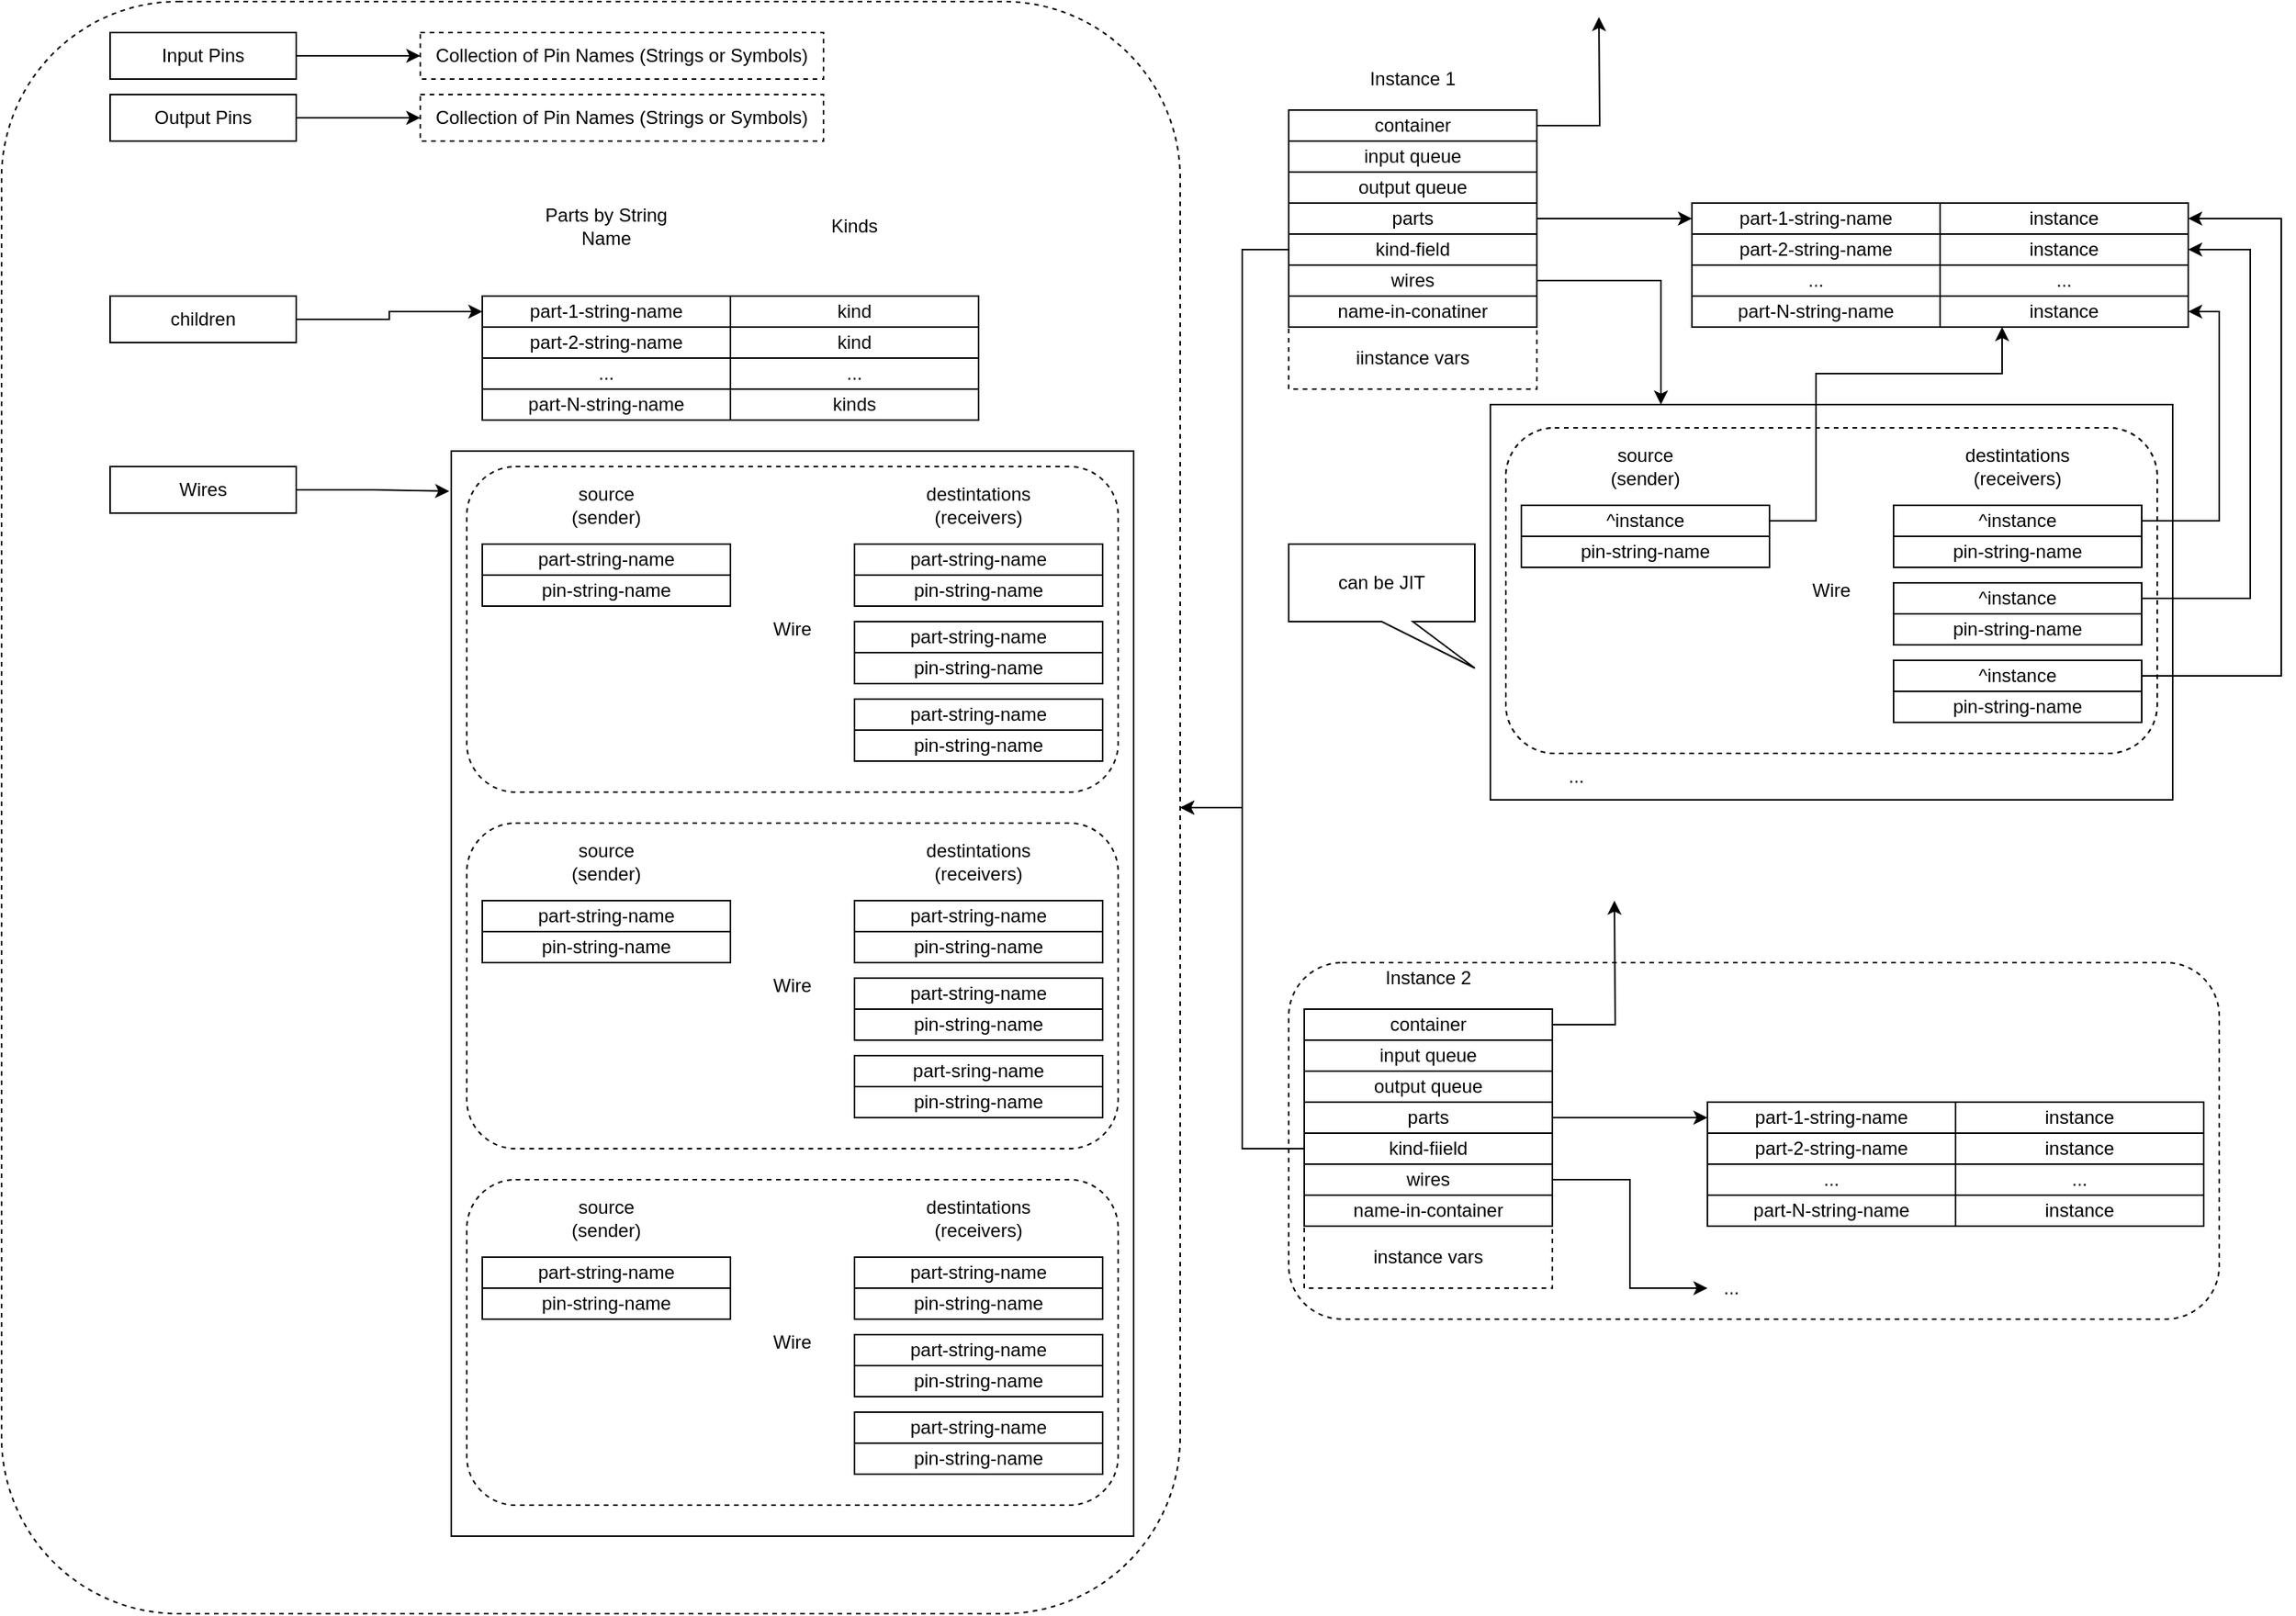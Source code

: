 <mxfile version="12.4.2" type="device" pages="3"><diagram name="runtime" id="p14DnJ4m8xSsP-jKQTlS"><mxGraphModel dx="1843" dy="1343" grid="1" gridSize="10" guides="1" tooltips="1" connect="1" arrows="1" fold="1" page="1" pageScale="1" pageWidth="1100" pageHeight="850" math="0" shadow="0"><root><mxCell id="W6lqDJVGm7YphZ-pHeb6-0"/><mxCell id="W6lqDJVGm7YphZ-pHeb6-1" parent="W6lqDJVGm7YphZ-pHeb6-0"/><mxCell id="uxoDFgH19QA7e1geXS-_-26" value="" style="rounded=0;whiteSpace=wrap;html=1;" parent="W6lqDJVGm7YphZ-pHeb6-1" vertex="1"><mxGeometry x="1050" y="270" width="440" height="255" as="geometry"/></mxCell><mxCell id="g0DrMJoydluOnJTPy-t5-25" value="" style="rounded=1;whiteSpace=wrap;html=1;dashed=1;" parent="W6lqDJVGm7YphZ-pHeb6-1" vertex="1"><mxGeometry x="920" y="630" width="600" height="230" as="geometry"/></mxCell><mxCell id="ofB2a2NxT1QIhyFcM01q-0" value="" style="rounded=1;whiteSpace=wrap;html=1;dashed=1;strokeColor=#000000;" parent="W6lqDJVGm7YphZ-pHeb6-1" vertex="1"><mxGeometry x="90" y="10" width="760" height="1040" as="geometry"/></mxCell><mxCell id="W6lqDJVGm7YphZ-pHeb6-2" value="" style="rounded=0;whiteSpace=wrap;html=1;" parent="W6lqDJVGm7YphZ-pHeb6-1" vertex="1"><mxGeometry x="380" y="300" width="430" height="700" as="geometry"/></mxCell><mxCell id="W6lqDJVGm7YphZ-pHeb6-3" value="Wire" style="rounded=1;whiteSpace=wrap;html=1;dashed=1;" parent="W6lqDJVGm7YphZ-pHeb6-1" vertex="1"><mxGeometry x="390" y="310" width="420" height="210" as="geometry"/></mxCell><mxCell id="W6lqDJVGm7YphZ-pHeb6-4" value="part-1-string-name" style="rounded=0;whiteSpace=wrap;html=1;" parent="W6lqDJVGm7YphZ-pHeb6-1" vertex="1"><mxGeometry x="400" y="200" width="160" height="20" as="geometry"/></mxCell><mxCell id="W6lqDJVGm7YphZ-pHeb6-5" value="part-2-string-name" style="rounded=0;whiteSpace=wrap;html=1;" parent="W6lqDJVGm7YphZ-pHeb6-1" vertex="1"><mxGeometry x="400" y="220" width="160" height="20" as="geometry"/></mxCell><mxCell id="W6lqDJVGm7YphZ-pHeb6-6" value="..." style="rounded=0;whiteSpace=wrap;html=1;" parent="W6lqDJVGm7YphZ-pHeb6-1" vertex="1"><mxGeometry x="400" y="240" width="160" height="20" as="geometry"/></mxCell><mxCell id="W6lqDJVGm7YphZ-pHeb6-7" value="part-N-string-name" style="rounded=0;whiteSpace=wrap;html=1;" parent="W6lqDJVGm7YphZ-pHeb6-1" vertex="1"><mxGeometry x="400" y="260" width="160" height="20" as="geometry"/></mxCell><mxCell id="W6lqDJVGm7YphZ-pHeb6-8" value="Parts by String&lt;br&gt;Name" style="text;html=1;strokeColor=none;fillColor=none;align=center;verticalAlign=middle;whiteSpace=wrap;rounded=0;" parent="W6lqDJVGm7YphZ-pHeb6-1" vertex="1"><mxGeometry x="400" y="120" width="160" height="70" as="geometry"/></mxCell><mxCell id="W6lqDJVGm7YphZ-pHeb6-9" value="part-stirng-name" style="rounded=0;whiteSpace=wrap;html=1;" parent="W6lqDJVGm7YphZ-pHeb6-1" vertex="1"><mxGeometry x="400" y="360" width="160" height="20" as="geometry"/></mxCell><mxCell id="W6lqDJVGm7YphZ-pHeb6-10" value="pin-string-name" style="rounded=0;whiteSpace=wrap;html=1;" parent="W6lqDJVGm7YphZ-pHeb6-1" vertex="1"><mxGeometry x="400" y="380" width="160" height="20" as="geometry"/></mxCell><mxCell id="W6lqDJVGm7YphZ-pHeb6-11" value="source&lt;br&gt;(sender)" style="text;html=1;strokeColor=none;fillColor=none;align=center;verticalAlign=middle;whiteSpace=wrap;rounded=0;" parent="W6lqDJVGm7YphZ-pHeb6-1" vertex="1"><mxGeometry x="400" y="310" width="160" height="50" as="geometry"/></mxCell><mxCell id="W6lqDJVGm7YphZ-pHeb6-12" value="part-stirng-name" style="rounded=0;whiteSpace=wrap;html=1;" parent="W6lqDJVGm7YphZ-pHeb6-1" vertex="1"><mxGeometry x="640" y="360" width="160" height="20" as="geometry"/></mxCell><mxCell id="W6lqDJVGm7YphZ-pHeb6-13" value="pin-string-name" style="rounded=0;whiteSpace=wrap;html=1;" parent="W6lqDJVGm7YphZ-pHeb6-1" vertex="1"><mxGeometry x="640" y="380" width="160" height="20" as="geometry"/></mxCell><mxCell id="W6lqDJVGm7YphZ-pHeb6-14" value="part-stirng-name" style="rounded=0;whiteSpace=wrap;html=1;" parent="W6lqDJVGm7YphZ-pHeb6-1" vertex="1"><mxGeometry x="640" y="410" width="160" height="20" as="geometry"/></mxCell><mxCell id="W6lqDJVGm7YphZ-pHeb6-15" value="pin-string-name" style="rounded=0;whiteSpace=wrap;html=1;" parent="W6lqDJVGm7YphZ-pHeb6-1" vertex="1"><mxGeometry x="640" y="430" width="160" height="20" as="geometry"/></mxCell><mxCell id="W6lqDJVGm7YphZ-pHeb6-16" value="part-stirng-name" style="rounded=0;whiteSpace=wrap;html=1;" parent="W6lqDJVGm7YphZ-pHeb6-1" vertex="1"><mxGeometry x="640" y="460" width="160" height="20" as="geometry"/></mxCell><mxCell id="W6lqDJVGm7YphZ-pHeb6-17" value="pin-string-name" style="rounded=0;whiteSpace=wrap;html=1;" parent="W6lqDJVGm7YphZ-pHeb6-1" vertex="1"><mxGeometry x="640" y="480" width="160" height="20" as="geometry"/></mxCell><mxCell id="W6lqDJVGm7YphZ-pHeb6-18" value="destintations&lt;br&gt;(receivers)" style="text;html=1;strokeColor=none;fillColor=none;align=center;verticalAlign=middle;whiteSpace=wrap;rounded=0;" parent="W6lqDJVGm7YphZ-pHeb6-1" vertex="1"><mxGeometry x="640" y="310" width="160" height="50" as="geometry"/></mxCell><mxCell id="W6lqDJVGm7YphZ-pHeb6-19" value="Wire" style="rounded=1;whiteSpace=wrap;html=1;dashed=1;" parent="W6lqDJVGm7YphZ-pHeb6-1" vertex="1"><mxGeometry x="390" y="540" width="420" height="210" as="geometry"/></mxCell><mxCell id="W6lqDJVGm7YphZ-pHeb6-20" value="part-stirng-name" style="rounded=0;whiteSpace=wrap;html=1;" parent="W6lqDJVGm7YphZ-pHeb6-1" vertex="1"><mxGeometry x="400" y="590" width="160" height="20" as="geometry"/></mxCell><mxCell id="W6lqDJVGm7YphZ-pHeb6-21" value="pin-string-name" style="rounded=0;whiteSpace=wrap;html=1;" parent="W6lqDJVGm7YphZ-pHeb6-1" vertex="1"><mxGeometry x="400" y="610" width="160" height="20" as="geometry"/></mxCell><mxCell id="W6lqDJVGm7YphZ-pHeb6-22" value="source&lt;br&gt;(sender)" style="text;html=1;strokeColor=none;fillColor=none;align=center;verticalAlign=middle;whiteSpace=wrap;rounded=0;" parent="W6lqDJVGm7YphZ-pHeb6-1" vertex="1"><mxGeometry x="400" y="540" width="160" height="50" as="geometry"/></mxCell><mxCell id="W6lqDJVGm7YphZ-pHeb6-23" value="part-stirng-name" style="rounded=0;whiteSpace=wrap;html=1;" parent="W6lqDJVGm7YphZ-pHeb6-1" vertex="1"><mxGeometry x="640" y="590" width="160" height="20" as="geometry"/></mxCell><mxCell id="W6lqDJVGm7YphZ-pHeb6-24" value="pin-string-name" style="rounded=0;whiteSpace=wrap;html=1;" parent="W6lqDJVGm7YphZ-pHeb6-1" vertex="1"><mxGeometry x="640" y="610" width="160" height="20" as="geometry"/></mxCell><mxCell id="W6lqDJVGm7YphZ-pHeb6-25" value="part-stirng-name" style="rounded=0;whiteSpace=wrap;html=1;" parent="W6lqDJVGm7YphZ-pHeb6-1" vertex="1"><mxGeometry x="640" y="640" width="160" height="20" as="geometry"/></mxCell><mxCell id="W6lqDJVGm7YphZ-pHeb6-26" value="pin-string-name" style="rounded=0;whiteSpace=wrap;html=1;" parent="W6lqDJVGm7YphZ-pHeb6-1" vertex="1"><mxGeometry x="640" y="660" width="160" height="20" as="geometry"/></mxCell><mxCell id="W6lqDJVGm7YphZ-pHeb6-27" value="part-stirng-name" style="rounded=0;whiteSpace=wrap;html=1;" parent="W6lqDJVGm7YphZ-pHeb6-1" vertex="1"><mxGeometry x="640" y="690" width="160" height="20" as="geometry"/></mxCell><mxCell id="W6lqDJVGm7YphZ-pHeb6-28" value="pin-string-name" style="rounded=0;whiteSpace=wrap;html=1;" parent="W6lqDJVGm7YphZ-pHeb6-1" vertex="1"><mxGeometry x="640" y="710" width="160" height="20" as="geometry"/></mxCell><mxCell id="W6lqDJVGm7YphZ-pHeb6-29" value="destintations&lt;br&gt;(receivers)" style="text;html=1;strokeColor=none;fillColor=none;align=center;verticalAlign=middle;whiteSpace=wrap;rounded=0;" parent="W6lqDJVGm7YphZ-pHeb6-1" vertex="1"><mxGeometry x="640" y="540" width="160" height="50" as="geometry"/></mxCell><mxCell id="W6lqDJVGm7YphZ-pHeb6-30" value="Wire" style="rounded=1;whiteSpace=wrap;html=1;dashed=1;" parent="W6lqDJVGm7YphZ-pHeb6-1" vertex="1"><mxGeometry x="390" y="770" width="420" height="210" as="geometry"/></mxCell><mxCell id="W6lqDJVGm7YphZ-pHeb6-31" value="part-stirng-name" style="rounded=0;whiteSpace=wrap;html=1;" parent="W6lqDJVGm7YphZ-pHeb6-1" vertex="1"><mxGeometry x="400" y="820" width="160" height="20" as="geometry"/></mxCell><mxCell id="W6lqDJVGm7YphZ-pHeb6-32" value="pin-string-name" style="rounded=0;whiteSpace=wrap;html=1;" parent="W6lqDJVGm7YphZ-pHeb6-1" vertex="1"><mxGeometry x="400" y="840" width="160" height="20" as="geometry"/></mxCell><mxCell id="W6lqDJVGm7YphZ-pHeb6-33" value="source&lt;br&gt;(sender)" style="text;html=1;strokeColor=none;fillColor=none;align=center;verticalAlign=middle;whiteSpace=wrap;rounded=0;" parent="W6lqDJVGm7YphZ-pHeb6-1" vertex="1"><mxGeometry x="400" y="770" width="160" height="50" as="geometry"/></mxCell><mxCell id="W6lqDJVGm7YphZ-pHeb6-34" value="part-stirng-name" style="rounded=0;whiteSpace=wrap;html=1;" parent="W6lqDJVGm7YphZ-pHeb6-1" vertex="1"><mxGeometry x="640" y="820" width="160" height="20" as="geometry"/></mxCell><mxCell id="W6lqDJVGm7YphZ-pHeb6-35" value="pin-string-name" style="rounded=0;whiteSpace=wrap;html=1;" parent="W6lqDJVGm7YphZ-pHeb6-1" vertex="1"><mxGeometry x="640" y="840" width="160" height="20" as="geometry"/></mxCell><mxCell id="W6lqDJVGm7YphZ-pHeb6-36" value="part-stirng-name" style="rounded=0;whiteSpace=wrap;html=1;" parent="W6lqDJVGm7YphZ-pHeb6-1" vertex="1"><mxGeometry x="640" y="870" width="160" height="20" as="geometry"/></mxCell><mxCell id="W6lqDJVGm7YphZ-pHeb6-37" value="pin-string-name" style="rounded=0;whiteSpace=wrap;html=1;" parent="W6lqDJVGm7YphZ-pHeb6-1" vertex="1"><mxGeometry x="640" y="890" width="160" height="20" as="geometry"/></mxCell><mxCell id="W6lqDJVGm7YphZ-pHeb6-38" value="part-stirng-name" style="rounded=0;whiteSpace=wrap;html=1;" parent="W6lqDJVGm7YphZ-pHeb6-1" vertex="1"><mxGeometry x="640" y="920" width="160" height="20" as="geometry"/></mxCell><mxCell id="W6lqDJVGm7YphZ-pHeb6-39" value="pin-string-name" style="rounded=0;whiteSpace=wrap;html=1;" parent="W6lqDJVGm7YphZ-pHeb6-1" vertex="1"><mxGeometry x="640" y="940" width="160" height="20" as="geometry"/></mxCell><mxCell id="W6lqDJVGm7YphZ-pHeb6-40" value="destintations&lt;br&gt;(receivers)" style="text;html=1;strokeColor=none;fillColor=none;align=center;verticalAlign=middle;whiteSpace=wrap;rounded=0;" parent="W6lqDJVGm7YphZ-pHeb6-1" vertex="1"><mxGeometry x="640" y="770" width="160" height="50" as="geometry"/></mxCell><mxCell id="W6lqDJVGm7YphZ-pHeb6-41" value="" style="rounded=0;whiteSpace=wrap;html=1;" parent="W6lqDJVGm7YphZ-pHeb6-1" vertex="1"><mxGeometry x="380" y="300" width="440" height="700" as="geometry"/></mxCell><mxCell id="W6lqDJVGm7YphZ-pHeb6-42" value="Wire" style="rounded=1;whiteSpace=wrap;html=1;dashed=1;" parent="W6lqDJVGm7YphZ-pHeb6-1" vertex="1"><mxGeometry x="390" y="310" width="420" height="210" as="geometry"/></mxCell><mxCell id="W6lqDJVGm7YphZ-pHeb6-45" style="edgeStyle=orthogonalEdgeStyle;rounded=0;orthogonalLoop=1;jettySize=auto;html=1;exitX=1;exitY=0.5;exitDx=0;exitDy=0;entryX=0;entryY=0.5;entryDx=0;entryDy=0;" parent="W6lqDJVGm7YphZ-pHeb6-1" source="W6lqDJVGm7YphZ-pHeb6-46" target="W6lqDJVGm7YphZ-pHeb6-49" edge="1"><mxGeometry relative="1" as="geometry"/></mxCell><mxCell id="W6lqDJVGm7YphZ-pHeb6-46" value="children" style="rounded=0;whiteSpace=wrap;html=1;" parent="W6lqDJVGm7YphZ-pHeb6-1" vertex="1"><mxGeometry x="160" y="200" width="120" height="30" as="geometry"/></mxCell><mxCell id="W6lqDJVGm7YphZ-pHeb6-47" style="edgeStyle=orthogonalEdgeStyle;rounded=0;orthogonalLoop=1;jettySize=auto;html=1;exitX=1;exitY=0.5;exitDx=0;exitDy=0;entryX=-0.003;entryY=0.037;entryDx=0;entryDy=0;entryPerimeter=0;" parent="W6lqDJVGm7YphZ-pHeb6-1" source="W6lqDJVGm7YphZ-pHeb6-48" target="W6lqDJVGm7YphZ-pHeb6-41" edge="1"><mxGeometry relative="1" as="geometry"/></mxCell><mxCell id="W6lqDJVGm7YphZ-pHeb6-48" value="Wires" style="rounded=0;whiteSpace=wrap;html=1;" parent="W6lqDJVGm7YphZ-pHeb6-1" vertex="1"><mxGeometry x="160" y="310" width="120" height="30" as="geometry"/></mxCell><mxCell id="W6lqDJVGm7YphZ-pHeb6-49" value="part-1-string-name" style="rounded=0;whiteSpace=wrap;html=1;" parent="W6lqDJVGm7YphZ-pHeb6-1" vertex="1"><mxGeometry x="400" y="200" width="160" height="20" as="geometry"/></mxCell><mxCell id="W6lqDJVGm7YphZ-pHeb6-50" value="part-2-string-name" style="rounded=0;whiteSpace=wrap;html=1;" parent="W6lqDJVGm7YphZ-pHeb6-1" vertex="1"><mxGeometry x="400" y="220" width="160" height="20" as="geometry"/></mxCell><mxCell id="W6lqDJVGm7YphZ-pHeb6-51" value="..." style="rounded=0;whiteSpace=wrap;html=1;" parent="W6lqDJVGm7YphZ-pHeb6-1" vertex="1"><mxGeometry x="400" y="240" width="160" height="20" as="geometry"/></mxCell><mxCell id="W6lqDJVGm7YphZ-pHeb6-52" value="kind" style="rounded=0;whiteSpace=wrap;html=1;" parent="W6lqDJVGm7YphZ-pHeb6-1" vertex="1"><mxGeometry x="560" y="200" width="160" height="20" as="geometry"/></mxCell><mxCell id="W6lqDJVGm7YphZ-pHeb6-53" value="kind" style="rounded=0;whiteSpace=wrap;html=1;" parent="W6lqDJVGm7YphZ-pHeb6-1" vertex="1"><mxGeometry x="560" y="220" width="160" height="20" as="geometry"/></mxCell><mxCell id="W6lqDJVGm7YphZ-pHeb6-54" value="..." style="rounded=0;whiteSpace=wrap;html=1;" parent="W6lqDJVGm7YphZ-pHeb6-1" vertex="1"><mxGeometry x="560" y="240" width="160" height="20" as="geometry"/></mxCell><mxCell id="W6lqDJVGm7YphZ-pHeb6-55" value="part-N-string-name" style="rounded=0;whiteSpace=wrap;html=1;" parent="W6lqDJVGm7YphZ-pHeb6-1" vertex="1"><mxGeometry x="400" y="260" width="160" height="20" as="geometry"/></mxCell><mxCell id="W6lqDJVGm7YphZ-pHeb6-56" value="kinds" style="rounded=0;whiteSpace=wrap;html=1;" parent="W6lqDJVGm7YphZ-pHeb6-1" vertex="1"><mxGeometry x="560" y="260" width="160" height="20" as="geometry"/></mxCell><mxCell id="W6lqDJVGm7YphZ-pHeb6-57" value="Kinds" style="text;html=1;strokeColor=none;fillColor=none;align=center;verticalAlign=middle;whiteSpace=wrap;rounded=0;" parent="W6lqDJVGm7YphZ-pHeb6-1" vertex="1"><mxGeometry x="560" y="120" width="160" height="70" as="geometry"/></mxCell><mxCell id="W6lqDJVGm7YphZ-pHeb6-58" value="part-string-name" style="rounded=0;whiteSpace=wrap;html=1;" parent="W6lqDJVGm7YphZ-pHeb6-1" vertex="1"><mxGeometry x="400" y="360" width="160" height="20" as="geometry"/></mxCell><mxCell id="W6lqDJVGm7YphZ-pHeb6-59" value="pin-string-name" style="rounded=0;whiteSpace=wrap;html=1;" parent="W6lqDJVGm7YphZ-pHeb6-1" vertex="1"><mxGeometry x="400" y="380" width="160" height="20" as="geometry"/></mxCell><mxCell id="W6lqDJVGm7YphZ-pHeb6-60" value="source&lt;br&gt;(sender)" style="text;html=1;strokeColor=none;fillColor=none;align=center;verticalAlign=middle;whiteSpace=wrap;rounded=0;" parent="W6lqDJVGm7YphZ-pHeb6-1" vertex="1"><mxGeometry x="400" y="310" width="160" height="50" as="geometry"/></mxCell><mxCell id="W6lqDJVGm7YphZ-pHeb6-61" value="part-string-name" style="rounded=0;whiteSpace=wrap;html=1;" parent="W6lqDJVGm7YphZ-pHeb6-1" vertex="1"><mxGeometry x="640" y="360" width="160" height="20" as="geometry"/></mxCell><mxCell id="W6lqDJVGm7YphZ-pHeb6-62" value="pin-string-name" style="rounded=0;whiteSpace=wrap;html=1;" parent="W6lqDJVGm7YphZ-pHeb6-1" vertex="1"><mxGeometry x="640" y="380" width="160" height="20" as="geometry"/></mxCell><mxCell id="W6lqDJVGm7YphZ-pHeb6-63" value="part-string-name" style="rounded=0;whiteSpace=wrap;html=1;" parent="W6lqDJVGm7YphZ-pHeb6-1" vertex="1"><mxGeometry x="640" y="410" width="160" height="20" as="geometry"/></mxCell><mxCell id="W6lqDJVGm7YphZ-pHeb6-64" value="pin-string-name" style="rounded=0;whiteSpace=wrap;html=1;" parent="W6lqDJVGm7YphZ-pHeb6-1" vertex="1"><mxGeometry x="640" y="430" width="160" height="20" as="geometry"/></mxCell><mxCell id="W6lqDJVGm7YphZ-pHeb6-65" value="part-string-name" style="rounded=0;whiteSpace=wrap;html=1;" parent="W6lqDJVGm7YphZ-pHeb6-1" vertex="1"><mxGeometry x="640" y="460" width="160" height="20" as="geometry"/></mxCell><mxCell id="W6lqDJVGm7YphZ-pHeb6-66" value="pin-string-name" style="rounded=0;whiteSpace=wrap;html=1;" parent="W6lqDJVGm7YphZ-pHeb6-1" vertex="1"><mxGeometry x="640" y="480" width="160" height="20" as="geometry"/></mxCell><mxCell id="W6lqDJVGm7YphZ-pHeb6-67" value="destintations&lt;br&gt;(receivers)" style="text;html=1;strokeColor=none;fillColor=none;align=center;verticalAlign=middle;whiteSpace=wrap;rounded=0;" parent="W6lqDJVGm7YphZ-pHeb6-1" vertex="1"><mxGeometry x="640" y="310" width="160" height="50" as="geometry"/></mxCell><mxCell id="W6lqDJVGm7YphZ-pHeb6-68" value="Wire" style="rounded=1;whiteSpace=wrap;html=1;dashed=1;" parent="W6lqDJVGm7YphZ-pHeb6-1" vertex="1"><mxGeometry x="390" y="540" width="420" height="210" as="geometry"/></mxCell><mxCell id="W6lqDJVGm7YphZ-pHeb6-69" value="part-string-name" style="rounded=0;whiteSpace=wrap;html=1;" parent="W6lqDJVGm7YphZ-pHeb6-1" vertex="1"><mxGeometry x="400" y="590" width="160" height="20" as="geometry"/></mxCell><mxCell id="W6lqDJVGm7YphZ-pHeb6-70" value="pin-string-name" style="rounded=0;whiteSpace=wrap;html=1;" parent="W6lqDJVGm7YphZ-pHeb6-1" vertex="1"><mxGeometry x="400" y="610" width="160" height="20" as="geometry"/></mxCell><mxCell id="W6lqDJVGm7YphZ-pHeb6-71" value="source&lt;br&gt;(sender)" style="text;html=1;strokeColor=none;fillColor=none;align=center;verticalAlign=middle;whiteSpace=wrap;rounded=0;" parent="W6lqDJVGm7YphZ-pHeb6-1" vertex="1"><mxGeometry x="400" y="540" width="160" height="50" as="geometry"/></mxCell><mxCell id="W6lqDJVGm7YphZ-pHeb6-72" value="part-string-name" style="rounded=0;whiteSpace=wrap;html=1;" parent="W6lqDJVGm7YphZ-pHeb6-1" vertex="1"><mxGeometry x="640" y="590" width="160" height="20" as="geometry"/></mxCell><mxCell id="W6lqDJVGm7YphZ-pHeb6-73" value="pin-string-name" style="rounded=0;whiteSpace=wrap;html=1;" parent="W6lqDJVGm7YphZ-pHeb6-1" vertex="1"><mxGeometry x="640" y="610" width="160" height="20" as="geometry"/></mxCell><mxCell id="W6lqDJVGm7YphZ-pHeb6-74" value="part-string-name" style="rounded=0;whiteSpace=wrap;html=1;" parent="W6lqDJVGm7YphZ-pHeb6-1" vertex="1"><mxGeometry x="640" y="640" width="160" height="20" as="geometry"/></mxCell><mxCell id="W6lqDJVGm7YphZ-pHeb6-75" value="pin-string-name" style="rounded=0;whiteSpace=wrap;html=1;" parent="W6lqDJVGm7YphZ-pHeb6-1" vertex="1"><mxGeometry x="640" y="660" width="160" height="20" as="geometry"/></mxCell><mxCell id="W6lqDJVGm7YphZ-pHeb6-76" value="part-sring-name" style="rounded=0;whiteSpace=wrap;html=1;" parent="W6lqDJVGm7YphZ-pHeb6-1" vertex="1"><mxGeometry x="640" y="690" width="160" height="20" as="geometry"/></mxCell><mxCell id="W6lqDJVGm7YphZ-pHeb6-77" value="pin-string-name" style="rounded=0;whiteSpace=wrap;html=1;" parent="W6lqDJVGm7YphZ-pHeb6-1" vertex="1"><mxGeometry x="640" y="710" width="160" height="20" as="geometry"/></mxCell><mxCell id="W6lqDJVGm7YphZ-pHeb6-78" value="destintations&lt;br&gt;(receivers)" style="text;html=1;strokeColor=none;fillColor=none;align=center;verticalAlign=middle;whiteSpace=wrap;rounded=0;" parent="W6lqDJVGm7YphZ-pHeb6-1" vertex="1"><mxGeometry x="640" y="540" width="160" height="50" as="geometry"/></mxCell><mxCell id="W6lqDJVGm7YphZ-pHeb6-79" value="Wire" style="rounded=1;whiteSpace=wrap;html=1;dashed=1;" parent="W6lqDJVGm7YphZ-pHeb6-1" vertex="1"><mxGeometry x="390" y="770" width="420" height="210" as="geometry"/></mxCell><mxCell id="W6lqDJVGm7YphZ-pHeb6-80" value="part-string-name" style="rounded=0;whiteSpace=wrap;html=1;" parent="W6lqDJVGm7YphZ-pHeb6-1" vertex="1"><mxGeometry x="400" y="820" width="160" height="20" as="geometry"/></mxCell><mxCell id="W6lqDJVGm7YphZ-pHeb6-81" value="pin-string-name" style="rounded=0;whiteSpace=wrap;html=1;" parent="W6lqDJVGm7YphZ-pHeb6-1" vertex="1"><mxGeometry x="400" y="840" width="160" height="20" as="geometry"/></mxCell><mxCell id="W6lqDJVGm7YphZ-pHeb6-82" value="source&lt;br&gt;(sender)" style="text;html=1;strokeColor=none;fillColor=none;align=center;verticalAlign=middle;whiteSpace=wrap;rounded=0;" parent="W6lqDJVGm7YphZ-pHeb6-1" vertex="1"><mxGeometry x="400" y="770" width="160" height="50" as="geometry"/></mxCell><mxCell id="W6lqDJVGm7YphZ-pHeb6-83" value="part-string-name" style="rounded=0;whiteSpace=wrap;html=1;" parent="W6lqDJVGm7YphZ-pHeb6-1" vertex="1"><mxGeometry x="640" y="820" width="160" height="20" as="geometry"/></mxCell><mxCell id="W6lqDJVGm7YphZ-pHeb6-84" value="pin-string-name" style="rounded=0;whiteSpace=wrap;html=1;" parent="W6lqDJVGm7YphZ-pHeb6-1" vertex="1"><mxGeometry x="640" y="840" width="160" height="20" as="geometry"/></mxCell><mxCell id="W6lqDJVGm7YphZ-pHeb6-85" value="part-string-name" style="rounded=0;whiteSpace=wrap;html=1;" parent="W6lqDJVGm7YphZ-pHeb6-1" vertex="1"><mxGeometry x="640" y="870" width="160" height="20" as="geometry"/></mxCell><mxCell id="W6lqDJVGm7YphZ-pHeb6-86" value="pin-string-name" style="rounded=0;whiteSpace=wrap;html=1;" parent="W6lqDJVGm7YphZ-pHeb6-1" vertex="1"><mxGeometry x="640" y="890" width="160" height="20" as="geometry"/></mxCell><mxCell id="W6lqDJVGm7YphZ-pHeb6-87" value="part-string-name" style="rounded=0;whiteSpace=wrap;html=1;" parent="W6lqDJVGm7YphZ-pHeb6-1" vertex="1"><mxGeometry x="640" y="920" width="160" height="20" as="geometry"/></mxCell><mxCell id="W6lqDJVGm7YphZ-pHeb6-88" value="pin-string-name" style="rounded=0;whiteSpace=wrap;html=1;" parent="W6lqDJVGm7YphZ-pHeb6-1" vertex="1"><mxGeometry x="640" y="940" width="160" height="20" as="geometry"/></mxCell><mxCell id="W6lqDJVGm7YphZ-pHeb6-89" value="destintations&lt;br&gt;(receivers)" style="text;html=1;strokeColor=none;fillColor=none;align=center;verticalAlign=middle;whiteSpace=wrap;rounded=0;" parent="W6lqDJVGm7YphZ-pHeb6-1" vertex="1"><mxGeometry x="640" y="770" width="160" height="50" as="geometry"/></mxCell><mxCell id="W6lqDJVGm7YphZ-pHeb6-91" style="edgeStyle=orthogonalEdgeStyle;rounded=0;orthogonalLoop=1;jettySize=auto;html=1;exitX=1;exitY=0.5;exitDx=0;exitDy=0;" parent="W6lqDJVGm7YphZ-pHeb6-1" source="W6lqDJVGm7YphZ-pHeb6-92" target="W6lqDJVGm7YphZ-pHeb6-95" edge="1"><mxGeometry relative="1" as="geometry"/></mxCell><mxCell id="W6lqDJVGm7YphZ-pHeb6-92" value="Input Pins" style="rounded=0;whiteSpace=wrap;html=1;" parent="W6lqDJVGm7YphZ-pHeb6-1" vertex="1"><mxGeometry x="160" y="30" width="120" height="30" as="geometry"/></mxCell><mxCell id="W6lqDJVGm7YphZ-pHeb6-93" style="edgeStyle=orthogonalEdgeStyle;rounded=0;orthogonalLoop=1;jettySize=auto;html=1;exitX=1;exitY=0.5;exitDx=0;exitDy=0;" parent="W6lqDJVGm7YphZ-pHeb6-1" source="W6lqDJVGm7YphZ-pHeb6-94" target="W6lqDJVGm7YphZ-pHeb6-96" edge="1"><mxGeometry relative="1" as="geometry"/></mxCell><mxCell id="W6lqDJVGm7YphZ-pHeb6-94" value="Output Pins" style="rounded=0;whiteSpace=wrap;html=1;" parent="W6lqDJVGm7YphZ-pHeb6-1" vertex="1"><mxGeometry x="160" y="70" width="120" height="30" as="geometry"/></mxCell><mxCell id="W6lqDJVGm7YphZ-pHeb6-95" value="Collection of Pin Names (Strings or Symbols)" style="text;html=1;strokeColor=#000000;fillColor=none;align=center;verticalAlign=middle;whiteSpace=wrap;rounded=0;dashed=1;" parent="W6lqDJVGm7YphZ-pHeb6-1" vertex="1"><mxGeometry x="360" y="30" width="260" height="30" as="geometry"/></mxCell><mxCell id="W6lqDJVGm7YphZ-pHeb6-96" value="Collection of Pin Names (Strings or Symbols)" style="text;html=1;strokeColor=#000000;fillColor=none;align=center;verticalAlign=middle;whiteSpace=wrap;rounded=0;dashed=1;" parent="W6lqDJVGm7YphZ-pHeb6-1" vertex="1"><mxGeometry x="360" y="70" width="260" height="30" as="geometry"/></mxCell><mxCell id="dTdRapsO0MByNOV4Kf0m-1" style="edgeStyle=orthogonalEdgeStyle;rounded=0;orthogonalLoop=1;jettySize=auto;html=1;exitX=0;exitY=0.5;exitDx=0;exitDy=0;" parent="W6lqDJVGm7YphZ-pHeb6-1" source="kh2wi_DI4jlcEVd9ABO_-1" target="ofB2a2NxT1QIhyFcM01q-0" edge="1"><mxGeometry relative="1" as="geometry"><Array as="points"><mxPoint x="890" y="170"/><mxPoint x="890" y="530"/></Array></mxGeometry></mxCell><mxCell id="g0DrMJoydluOnJTPy-t5-33" style="edgeStyle=orthogonalEdgeStyle;rounded=0;orthogonalLoop=1;jettySize=auto;html=1;exitX=1;exitY=0.5;exitDx=0;exitDy=0;" parent="W6lqDJVGm7YphZ-pHeb6-1" source="dTdRapsO0MByNOV4Kf0m-0" edge="1"><mxGeometry relative="1" as="geometry"><mxPoint x="1120" y="20" as="targetPoint"/></mxGeometry></mxCell><mxCell id="dTdRapsO0MByNOV4Kf0m-0" value="container" style="rounded=0;whiteSpace=wrap;html=1;" parent="W6lqDJVGm7YphZ-pHeb6-1" vertex="1"><mxGeometry x="920" y="80" width="160" height="20" as="geometry"/></mxCell><mxCell id="dTdRapsO0MByNOV4Kf0m-2" value="input queue" style="rounded=0;whiteSpace=wrap;html=1;" parent="W6lqDJVGm7YphZ-pHeb6-1" vertex="1"><mxGeometry x="920" y="100" width="160" height="20" as="geometry"/></mxCell><mxCell id="dTdRapsO0MByNOV4Kf0m-3" value="output queue" style="rounded=0;whiteSpace=wrap;html=1;" parent="W6lqDJVGm7YphZ-pHeb6-1" vertex="1"><mxGeometry x="920" y="120" width="160" height="20" as="geometry"/></mxCell><mxCell id="dTdRapsO0MByNOV4Kf0m-18" style="edgeStyle=orthogonalEdgeStyle;rounded=0;orthogonalLoop=1;jettySize=auto;html=1;exitX=1;exitY=0.5;exitDx=0;exitDy=0;entryX=0;entryY=0.5;entryDx=0;entryDy=0;" parent="W6lqDJVGm7YphZ-pHeb6-1" source="dTdRapsO0MByNOV4Kf0m-5" target="dTdRapsO0MByNOV4Kf0m-10" edge="1"><mxGeometry relative="1" as="geometry"/></mxCell><mxCell id="dTdRapsO0MByNOV4Kf0m-5" value="parts" style="rounded=0;whiteSpace=wrap;html=1;" parent="W6lqDJVGm7YphZ-pHeb6-1" vertex="1"><mxGeometry x="920" y="140" width="160" height="20" as="geometry"/></mxCell><mxCell id="dTdRapsO0MByNOV4Kf0m-6" value="part-1-string-name" style="rounded=0;whiteSpace=wrap;html=1;" parent="W6lqDJVGm7YphZ-pHeb6-1" vertex="1"><mxGeometry x="1180" y="140" width="160" height="20" as="geometry"/></mxCell><mxCell id="dTdRapsO0MByNOV4Kf0m-7" value="part-2-string-name" style="rounded=0;whiteSpace=wrap;html=1;" parent="W6lqDJVGm7YphZ-pHeb6-1" vertex="1"><mxGeometry x="1180" y="160" width="160" height="20" as="geometry"/></mxCell><mxCell id="dTdRapsO0MByNOV4Kf0m-8" value="..." style="rounded=0;whiteSpace=wrap;html=1;" parent="W6lqDJVGm7YphZ-pHeb6-1" vertex="1"><mxGeometry x="1180" y="180" width="160" height="20" as="geometry"/></mxCell><mxCell id="dTdRapsO0MByNOV4Kf0m-9" value="part-N-string-name" style="rounded=0;whiteSpace=wrap;html=1;" parent="W6lqDJVGm7YphZ-pHeb6-1" vertex="1"><mxGeometry x="1180" y="200" width="160" height="20" as="geometry"/></mxCell><mxCell id="dTdRapsO0MByNOV4Kf0m-10" value="part-1-string-name" style="rounded=0;whiteSpace=wrap;html=1;" parent="W6lqDJVGm7YphZ-pHeb6-1" vertex="1"><mxGeometry x="1180" y="140" width="160" height="20" as="geometry"/></mxCell><mxCell id="dTdRapsO0MByNOV4Kf0m-11" value="part-2-string-name" style="rounded=0;whiteSpace=wrap;html=1;" parent="W6lqDJVGm7YphZ-pHeb6-1" vertex="1"><mxGeometry x="1180" y="160" width="160" height="20" as="geometry"/></mxCell><mxCell id="dTdRapsO0MByNOV4Kf0m-12" value="..." style="rounded=0;whiteSpace=wrap;html=1;" parent="W6lqDJVGm7YphZ-pHeb6-1" vertex="1"><mxGeometry x="1180" y="180" width="160" height="20" as="geometry"/></mxCell><mxCell id="dTdRapsO0MByNOV4Kf0m-13" value="instance" style="rounded=0;whiteSpace=wrap;html=1;" parent="W6lqDJVGm7YphZ-pHeb6-1" vertex="1"><mxGeometry x="1340" y="140" width="160" height="20" as="geometry"/></mxCell><mxCell id="dTdRapsO0MByNOV4Kf0m-14" value="instance" style="rounded=0;whiteSpace=wrap;html=1;" parent="W6lqDJVGm7YphZ-pHeb6-1" vertex="1"><mxGeometry x="1340" y="160" width="160" height="20" as="geometry"/></mxCell><mxCell id="dTdRapsO0MByNOV4Kf0m-15" value="..." style="rounded=0;whiteSpace=wrap;html=1;" parent="W6lqDJVGm7YphZ-pHeb6-1" vertex="1"><mxGeometry x="1340" y="180" width="160" height="20" as="geometry"/></mxCell><mxCell id="dTdRapsO0MByNOV4Kf0m-16" value="part-N-string-name" style="rounded=0;whiteSpace=wrap;html=1;" parent="W6lqDJVGm7YphZ-pHeb6-1" vertex="1"><mxGeometry x="1180" y="200" width="160" height="20" as="geometry"/></mxCell><mxCell id="dTdRapsO0MByNOV4Kf0m-17" value="instance" style="rounded=0;whiteSpace=wrap;html=1;" parent="W6lqDJVGm7YphZ-pHeb6-1" vertex="1"><mxGeometry x="1340" y="200" width="160" height="20" as="geometry"/></mxCell><mxCell id="dTdRapsO0MByNOV4Kf0m-19" value="iinstance vars" style="rounded=0;whiteSpace=wrap;html=1;dashed=1;" parent="W6lqDJVGm7YphZ-pHeb6-1" vertex="1"><mxGeometry x="920" y="220" width="160" height="40" as="geometry"/></mxCell><mxCell id="kh2wi_DI4jlcEVd9ABO_-0" value="Instance 1" style="text;html=1;strokeColor=none;fillColor=none;align=center;verticalAlign=middle;whiteSpace=wrap;rounded=0;dashed=1;" parent="W6lqDJVGm7YphZ-pHeb6-1" vertex="1"><mxGeometry x="965" y="50" width="70" height="20" as="geometry"/></mxCell><mxCell id="kh2wi_DI4jlcEVd9ABO_-1" value="kind-field" style="rounded=0;whiteSpace=wrap;html=1;" parent="W6lqDJVGm7YphZ-pHeb6-1" vertex="1"><mxGeometry x="920" y="160" width="160" height="20" as="geometry"/></mxCell><mxCell id="g0DrMJoydluOnJTPy-t5-24" style="edgeStyle=orthogonalEdgeStyle;rounded=0;orthogonalLoop=1;jettySize=auto;html=1;exitX=0;exitY=0.5;exitDx=0;exitDy=0;entryX=1;entryY=0.5;entryDx=0;entryDy=0;" parent="W6lqDJVGm7YphZ-pHeb6-1" source="g0DrMJoydluOnJTPy-t5-19" target="ofB2a2NxT1QIhyFcM01q-0" edge="1"><mxGeometry relative="1" as="geometry"><Array as="points"><mxPoint x="890" y="750"/><mxPoint x="890" y="530"/></Array></mxGeometry></mxCell><mxCell id="g0DrMJoydluOnJTPy-t5-32" style="edgeStyle=orthogonalEdgeStyle;rounded=0;orthogonalLoop=1;jettySize=auto;html=1;exitX=1;exitY=0.5;exitDx=0;exitDy=0;" parent="W6lqDJVGm7YphZ-pHeb6-1" source="g0DrMJoydluOnJTPy-t5-0" edge="1"><mxGeometry relative="1" as="geometry"><mxPoint x="1130" y="590" as="targetPoint"/></mxGeometry></mxCell><mxCell id="g0DrMJoydluOnJTPy-t5-0" value="container" style="rounded=0;whiteSpace=wrap;html=1;" parent="W6lqDJVGm7YphZ-pHeb6-1" vertex="1"><mxGeometry x="930" y="660" width="160" height="20" as="geometry"/></mxCell><mxCell id="g0DrMJoydluOnJTPy-t5-1" value="input queue" style="rounded=0;whiteSpace=wrap;html=1;" parent="W6lqDJVGm7YphZ-pHeb6-1" vertex="1"><mxGeometry x="930" y="680" width="160" height="20" as="geometry"/></mxCell><mxCell id="g0DrMJoydluOnJTPy-t5-2" value="output queue" style="rounded=0;whiteSpace=wrap;html=1;" parent="W6lqDJVGm7YphZ-pHeb6-1" vertex="1"><mxGeometry x="930" y="700" width="160" height="20" as="geometry"/></mxCell><mxCell id="g0DrMJoydluOnJTPy-t5-3" style="edgeStyle=orthogonalEdgeStyle;rounded=0;orthogonalLoop=1;jettySize=auto;html=1;exitX=1;exitY=0.5;exitDx=0;exitDy=0;entryX=0;entryY=0.5;entryDx=0;entryDy=0;" parent="W6lqDJVGm7YphZ-pHeb6-1" source="g0DrMJoydluOnJTPy-t5-4" target="g0DrMJoydluOnJTPy-t5-9" edge="1"><mxGeometry relative="1" as="geometry"/></mxCell><mxCell id="g0DrMJoydluOnJTPy-t5-4" value="parts" style="rounded=0;whiteSpace=wrap;html=1;" parent="W6lqDJVGm7YphZ-pHeb6-1" vertex="1"><mxGeometry x="930" y="720" width="160" height="20" as="geometry"/></mxCell><mxCell id="g0DrMJoydluOnJTPy-t5-5" value="part-1-string-name" style="rounded=0;whiteSpace=wrap;html=1;" parent="W6lqDJVGm7YphZ-pHeb6-1" vertex="1"><mxGeometry x="1190" y="720" width="160" height="20" as="geometry"/></mxCell><mxCell id="g0DrMJoydluOnJTPy-t5-6" value="part-2-string-name" style="rounded=0;whiteSpace=wrap;html=1;" parent="W6lqDJVGm7YphZ-pHeb6-1" vertex="1"><mxGeometry x="1190" y="740" width="160" height="20" as="geometry"/></mxCell><mxCell id="g0DrMJoydluOnJTPy-t5-7" value="..." style="rounded=0;whiteSpace=wrap;html=1;" parent="W6lqDJVGm7YphZ-pHeb6-1" vertex="1"><mxGeometry x="1190" y="760" width="160" height="20" as="geometry"/></mxCell><mxCell id="g0DrMJoydluOnJTPy-t5-8" value="part-N-string-name" style="rounded=0;whiteSpace=wrap;html=1;" parent="W6lqDJVGm7YphZ-pHeb6-1" vertex="1"><mxGeometry x="1190" y="780" width="160" height="20" as="geometry"/></mxCell><mxCell id="g0DrMJoydluOnJTPy-t5-9" value="part-1-string-name" style="rounded=0;whiteSpace=wrap;html=1;" parent="W6lqDJVGm7YphZ-pHeb6-1" vertex="1"><mxGeometry x="1190" y="720" width="160" height="20" as="geometry"/></mxCell><mxCell id="g0DrMJoydluOnJTPy-t5-10" value="part-2-string-name" style="rounded=0;whiteSpace=wrap;html=1;" parent="W6lqDJVGm7YphZ-pHeb6-1" vertex="1"><mxGeometry x="1190" y="740" width="160" height="20" as="geometry"/></mxCell><mxCell id="g0DrMJoydluOnJTPy-t5-11" value="..." style="rounded=0;whiteSpace=wrap;html=1;" parent="W6lqDJVGm7YphZ-pHeb6-1" vertex="1"><mxGeometry x="1190" y="760" width="160" height="20" as="geometry"/></mxCell><mxCell id="g0DrMJoydluOnJTPy-t5-12" value="instance" style="rounded=0;whiteSpace=wrap;html=1;" parent="W6lqDJVGm7YphZ-pHeb6-1" vertex="1"><mxGeometry x="1350" y="720" width="160" height="20" as="geometry"/></mxCell><mxCell id="g0DrMJoydluOnJTPy-t5-13" value="instance" style="rounded=0;whiteSpace=wrap;html=1;" parent="W6lqDJVGm7YphZ-pHeb6-1" vertex="1"><mxGeometry x="1350" y="740" width="160" height="20" as="geometry"/></mxCell><mxCell id="g0DrMJoydluOnJTPy-t5-14" value="..." style="rounded=0;whiteSpace=wrap;html=1;" parent="W6lqDJVGm7YphZ-pHeb6-1" vertex="1"><mxGeometry x="1350" y="760" width="160" height="20" as="geometry"/></mxCell><mxCell id="g0DrMJoydluOnJTPy-t5-15" value="part-N-string-name" style="rounded=0;whiteSpace=wrap;html=1;" parent="W6lqDJVGm7YphZ-pHeb6-1" vertex="1"><mxGeometry x="1190" y="780" width="160" height="20" as="geometry"/></mxCell><mxCell id="g0DrMJoydluOnJTPy-t5-16" value="instance" style="rounded=0;whiteSpace=wrap;html=1;" parent="W6lqDJVGm7YphZ-pHeb6-1" vertex="1"><mxGeometry x="1350" y="780" width="160" height="20" as="geometry"/></mxCell><mxCell id="g0DrMJoydluOnJTPy-t5-17" value="instance vars" style="rounded=0;whiteSpace=wrap;html=1;dashed=1;" parent="W6lqDJVGm7YphZ-pHeb6-1" vertex="1"><mxGeometry x="930" y="800" width="160" height="40" as="geometry"/></mxCell><mxCell id="g0DrMJoydluOnJTPy-t5-18" value="Instance 2" style="text;html=1;strokeColor=none;fillColor=none;align=center;verticalAlign=middle;whiteSpace=wrap;rounded=0;dashed=1;" parent="W6lqDJVGm7YphZ-pHeb6-1" vertex="1"><mxGeometry x="975" y="630" width="70" height="20" as="geometry"/></mxCell><mxCell id="g0DrMJoydluOnJTPy-t5-19" value="kind-fiield" style="rounded=0;whiteSpace=wrap;html=1;" parent="W6lqDJVGm7YphZ-pHeb6-1" vertex="1"><mxGeometry x="930" y="740" width="160" height="20" as="geometry"/></mxCell><mxCell id="uxoDFgH19QA7e1geXS-_-28" style="edgeStyle=orthogonalEdgeStyle;rounded=0;orthogonalLoop=1;jettySize=auto;html=1;exitX=1;exitY=0.5;exitDx=0;exitDy=0;entryX=0.25;entryY=0;entryDx=0;entryDy=0;" parent="W6lqDJVGm7YphZ-pHeb6-1" source="uxoDFgH19QA7e1geXS-_-0" target="uxoDFgH19QA7e1geXS-_-26" edge="1"><mxGeometry relative="1" as="geometry"/></mxCell><mxCell id="uxoDFgH19QA7e1geXS-_-0" value="wires" style="rounded=0;whiteSpace=wrap;html=1;" parent="W6lqDJVGm7YphZ-pHeb6-1" vertex="1"><mxGeometry x="920" y="180" width="160" height="20" as="geometry"/></mxCell><mxCell id="uxoDFgH19QA7e1geXS-_-4" value="Wire" style="rounded=1;whiteSpace=wrap;html=1;dashed=1;" parent="W6lqDJVGm7YphZ-pHeb6-1" vertex="1"><mxGeometry x="1060" y="285" width="420" height="210" as="geometry"/></mxCell><mxCell id="uxoDFgH19QA7e1geXS-_-5" value="part-stirng-name" style="rounded=0;whiteSpace=wrap;html=1;" parent="W6lqDJVGm7YphZ-pHeb6-1" vertex="1"><mxGeometry x="1070" y="335" width="160" height="20" as="geometry"/></mxCell><mxCell id="uxoDFgH19QA7e1geXS-_-6" value="pin-string-name" style="rounded=0;whiteSpace=wrap;html=1;" parent="W6lqDJVGm7YphZ-pHeb6-1" vertex="1"><mxGeometry x="1070" y="355" width="160" height="20" as="geometry"/></mxCell><mxCell id="uxoDFgH19QA7e1geXS-_-7" value="source&lt;br&gt;(sender)" style="text;html=1;strokeColor=none;fillColor=none;align=center;verticalAlign=middle;whiteSpace=wrap;rounded=0;" parent="W6lqDJVGm7YphZ-pHeb6-1" vertex="1"><mxGeometry x="1070" y="285" width="160" height="50" as="geometry"/></mxCell><mxCell id="uxoDFgH19QA7e1geXS-_-8" value="part-stirng-name" style="rounded=0;whiteSpace=wrap;html=1;" parent="W6lqDJVGm7YphZ-pHeb6-1" vertex="1"><mxGeometry x="1310" y="335" width="160" height="20" as="geometry"/></mxCell><mxCell id="uxoDFgH19QA7e1geXS-_-9" value="pin-string-name" style="rounded=0;whiteSpace=wrap;html=1;" parent="W6lqDJVGm7YphZ-pHeb6-1" vertex="1"><mxGeometry x="1310" y="355" width="160" height="20" as="geometry"/></mxCell><mxCell id="uxoDFgH19QA7e1geXS-_-10" value="part-stirng-name" style="rounded=0;whiteSpace=wrap;html=1;" parent="W6lqDJVGm7YphZ-pHeb6-1" vertex="1"><mxGeometry x="1310" y="385" width="160" height="20" as="geometry"/></mxCell><mxCell id="uxoDFgH19QA7e1geXS-_-11" value="pin-string-name" style="rounded=0;whiteSpace=wrap;html=1;" parent="W6lqDJVGm7YphZ-pHeb6-1" vertex="1"><mxGeometry x="1310" y="405" width="160" height="20" as="geometry"/></mxCell><mxCell id="uxoDFgH19QA7e1geXS-_-12" value="part-stirng-name" style="rounded=0;whiteSpace=wrap;html=1;" parent="W6lqDJVGm7YphZ-pHeb6-1" vertex="1"><mxGeometry x="1310" y="435" width="160" height="20" as="geometry"/></mxCell><mxCell id="uxoDFgH19QA7e1geXS-_-13" value="pin-string-name" style="rounded=0;whiteSpace=wrap;html=1;" parent="W6lqDJVGm7YphZ-pHeb6-1" vertex="1"><mxGeometry x="1310" y="455" width="160" height="20" as="geometry"/></mxCell><mxCell id="uxoDFgH19QA7e1geXS-_-14" value="destintations&lt;br&gt;(receivers)" style="text;html=1;strokeColor=none;fillColor=none;align=center;verticalAlign=middle;whiteSpace=wrap;rounded=0;" parent="W6lqDJVGm7YphZ-pHeb6-1" vertex="1"><mxGeometry x="1310" y="285" width="160" height="50" as="geometry"/></mxCell><mxCell id="uxoDFgH19QA7e1geXS-_-15" value="Wire" style="rounded=1;whiteSpace=wrap;html=1;dashed=1;" parent="W6lqDJVGm7YphZ-pHeb6-1" vertex="1"><mxGeometry x="1060" y="285" width="420" height="210" as="geometry"/></mxCell><mxCell id="uxoDFgH19QA7e1geXS-_-32" style="edgeStyle=orthogonalEdgeStyle;rounded=0;orthogonalLoop=1;jettySize=auto;html=1;exitX=1;exitY=0.5;exitDx=0;exitDy=0;entryX=0.25;entryY=1;entryDx=0;entryDy=0;" parent="W6lqDJVGm7YphZ-pHeb6-1" source="uxoDFgH19QA7e1geXS-_-16" target="dTdRapsO0MByNOV4Kf0m-17" edge="1"><mxGeometry relative="1" as="geometry"><Array as="points"><mxPoint x="1260" y="345"/><mxPoint x="1260" y="250"/><mxPoint x="1380" y="250"/></Array></mxGeometry></mxCell><mxCell id="uxoDFgH19QA7e1geXS-_-16" value="^instance" style="rounded=0;whiteSpace=wrap;html=1;" parent="W6lqDJVGm7YphZ-pHeb6-1" vertex="1"><mxGeometry x="1070" y="335" width="160" height="20" as="geometry"/></mxCell><mxCell id="uxoDFgH19QA7e1geXS-_-17" value="pin-string-name" style="rounded=0;whiteSpace=wrap;html=1;" parent="W6lqDJVGm7YphZ-pHeb6-1" vertex="1"><mxGeometry x="1070" y="355" width="160" height="20" as="geometry"/></mxCell><mxCell id="uxoDFgH19QA7e1geXS-_-18" value="source&lt;br&gt;(sender)" style="text;html=1;strokeColor=none;fillColor=none;align=center;verticalAlign=middle;whiteSpace=wrap;rounded=0;" parent="W6lqDJVGm7YphZ-pHeb6-1" vertex="1"><mxGeometry x="1070" y="285" width="160" height="50" as="geometry"/></mxCell><mxCell id="uxoDFgH19QA7e1geXS-_-29" style="edgeStyle=orthogonalEdgeStyle;rounded=0;orthogonalLoop=1;jettySize=auto;html=1;exitX=1;exitY=0.5;exitDx=0;exitDy=0;entryX=1;entryY=0.5;entryDx=0;entryDy=0;" parent="W6lqDJVGm7YphZ-pHeb6-1" source="uxoDFgH19QA7e1geXS-_-19" target="dTdRapsO0MByNOV4Kf0m-17" edge="1"><mxGeometry relative="1" as="geometry"/></mxCell><mxCell id="uxoDFgH19QA7e1geXS-_-19" value="^instance" style="rounded=0;whiteSpace=wrap;html=1;" parent="W6lqDJVGm7YphZ-pHeb6-1" vertex="1"><mxGeometry x="1310" y="335" width="160" height="20" as="geometry"/></mxCell><mxCell id="uxoDFgH19QA7e1geXS-_-20" value="pin-string-name" style="rounded=0;whiteSpace=wrap;html=1;" parent="W6lqDJVGm7YphZ-pHeb6-1" vertex="1"><mxGeometry x="1310" y="355" width="160" height="20" as="geometry"/></mxCell><mxCell id="uxoDFgH19QA7e1geXS-_-30" style="edgeStyle=orthogonalEdgeStyle;rounded=0;orthogonalLoop=1;jettySize=auto;html=1;exitX=1;exitY=0.5;exitDx=0;exitDy=0;entryX=1;entryY=0.5;entryDx=0;entryDy=0;" parent="W6lqDJVGm7YphZ-pHeb6-1" source="uxoDFgH19QA7e1geXS-_-21" target="dTdRapsO0MByNOV4Kf0m-14" edge="1"><mxGeometry relative="1" as="geometry"><Array as="points"><mxPoint x="1540" y="395"/><mxPoint x="1540" y="170"/></Array></mxGeometry></mxCell><mxCell id="uxoDFgH19QA7e1geXS-_-21" value="^instance" style="rounded=0;whiteSpace=wrap;html=1;" parent="W6lqDJVGm7YphZ-pHeb6-1" vertex="1"><mxGeometry x="1310" y="385" width="160" height="20" as="geometry"/></mxCell><mxCell id="uxoDFgH19QA7e1geXS-_-22" value="pin-string-name" style="rounded=0;whiteSpace=wrap;html=1;" parent="W6lqDJVGm7YphZ-pHeb6-1" vertex="1"><mxGeometry x="1310" y="405" width="160" height="20" as="geometry"/></mxCell><mxCell id="uxoDFgH19QA7e1geXS-_-31" style="edgeStyle=orthogonalEdgeStyle;rounded=0;orthogonalLoop=1;jettySize=auto;html=1;exitX=1;exitY=0.5;exitDx=0;exitDy=0;entryX=1;entryY=0.5;entryDx=0;entryDy=0;" parent="W6lqDJVGm7YphZ-pHeb6-1" source="uxoDFgH19QA7e1geXS-_-23" target="dTdRapsO0MByNOV4Kf0m-13" edge="1"><mxGeometry relative="1" as="geometry"><Array as="points"><mxPoint x="1560" y="445"/><mxPoint x="1560" y="150"/></Array></mxGeometry></mxCell><mxCell id="uxoDFgH19QA7e1geXS-_-23" value="^instance" style="rounded=0;whiteSpace=wrap;html=1;" parent="W6lqDJVGm7YphZ-pHeb6-1" vertex="1"><mxGeometry x="1310" y="435" width="160" height="20" as="geometry"/></mxCell><mxCell id="uxoDFgH19QA7e1geXS-_-24" value="pin-string-name" style="rounded=0;whiteSpace=wrap;html=1;" parent="W6lqDJVGm7YphZ-pHeb6-1" vertex="1"><mxGeometry x="1310" y="455" width="160" height="20" as="geometry"/></mxCell><mxCell id="uxoDFgH19QA7e1geXS-_-25" value="destintations&lt;br&gt;(receivers)" style="text;html=1;strokeColor=none;fillColor=none;align=center;verticalAlign=middle;whiteSpace=wrap;rounded=0;" parent="W6lqDJVGm7YphZ-pHeb6-1" vertex="1"><mxGeometry x="1310" y="285" width="160" height="50" as="geometry"/></mxCell><mxCell id="uxoDFgH19QA7e1geXS-_-27" value="..." style="text;html=1;align=center;verticalAlign=middle;resizable=0;points=[];;autosize=1;" parent="W6lqDJVGm7YphZ-pHeb6-1" vertex="1"><mxGeometry x="1090" y="500" width="30" height="20" as="geometry"/></mxCell><mxCell id="uxoDFgH19QA7e1geXS-_-35" style="edgeStyle=orthogonalEdgeStyle;rounded=0;orthogonalLoop=1;jettySize=auto;html=1;exitX=1;exitY=0.5;exitDx=0;exitDy=0;entryX=0;entryY=0.5;entryDx=0;entryDy=0;entryPerimeter=0;" parent="W6lqDJVGm7YphZ-pHeb6-1" source="uxoDFgH19QA7e1geXS-_-33" target="uxoDFgH19QA7e1geXS-_-34" edge="1"><mxGeometry relative="1" as="geometry"/></mxCell><mxCell id="uxoDFgH19QA7e1geXS-_-33" value="wires" style="rounded=0;whiteSpace=wrap;html=1;" parent="W6lqDJVGm7YphZ-pHeb6-1" vertex="1"><mxGeometry x="930" y="760" width="160" height="20" as="geometry"/></mxCell><mxCell id="uxoDFgH19QA7e1geXS-_-34" value="..." style="text;html=1;align=center;verticalAlign=middle;resizable=0;points=[];;autosize=1;" parent="W6lqDJVGm7YphZ-pHeb6-1" vertex="1"><mxGeometry x="1190" y="830" width="30" height="20" as="geometry"/></mxCell><mxCell id="uxoDFgH19QA7e1geXS-_-36" value="can be JIT" style="shape=callout;whiteSpace=wrap;html=1;perimeter=calloutPerimeter;position2=1;" parent="W6lqDJVGm7YphZ-pHeb6-1" vertex="1"><mxGeometry x="920" y="360" width="120" height="80" as="geometry"/></mxCell><mxCell id="uxoDFgH19QA7e1geXS-_-37" value="name-in-conatiner" style="rounded=0;whiteSpace=wrap;html=1;" parent="W6lqDJVGm7YphZ-pHeb6-1" vertex="1"><mxGeometry x="920" y="200" width="160" height="20" as="geometry"/></mxCell><mxCell id="uxoDFgH19QA7e1geXS-_-40" value="name-in-container" style="rounded=0;whiteSpace=wrap;html=1;" parent="W6lqDJVGm7YphZ-pHeb6-1" vertex="1"><mxGeometry x="930" y="780" width="160" height="20" as="geometry"/></mxCell></root></mxGraphModel></diagram><diagram id="1OHbKBF-9A1gDouX__zm" name="space"><mxGraphModel dx="1106" dy="806" grid="1" gridSize="10" guides="1" tooltips="1" connect="1" arrows="1" fold="1" page="1" pageScale="1" pageWidth="1100" pageHeight="850" math="0" shadow="0"><root><mxCell id="h6Aw96ZI-FNPpwuoMkZ9-0"/><mxCell id="h6Aw96ZI-FNPpwuoMkZ9-1" parent="h6Aw96ZI-FNPpwuoMkZ9-0"/></root></mxGraphModel></diagram><diagram id="PLLBKL2zYBgDidZaxAvM" name="spacer"><mxGraphModel dx="1106" dy="806" grid="1" gridSize="10" guides="1" tooltips="1" connect="1" arrows="1" fold="1" page="1" pageScale="1" pageWidth="1100" pageHeight="850" math="0" shadow="0"><root><mxCell id="eyuEe6HagulfiErmyF0C-0"/><mxCell id="eyuEe6HagulfiErmyF0C-1" parent="eyuEe6HagulfiErmyF0C-0"/></root></mxGraphModel></diagram></mxfile>